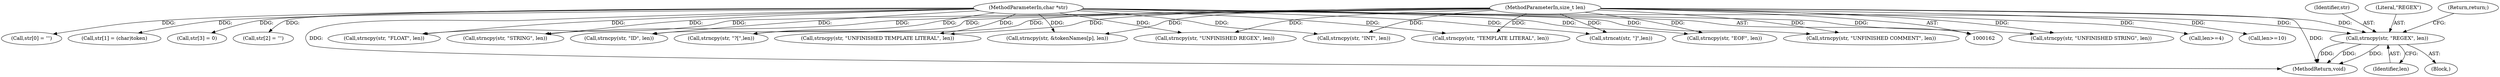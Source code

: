 digraph "0_Espruino_0a7619875bf79877907205f6bee08465b89ff10b_0@pointer" {
"1000255" [label="(Call,strncpy(str, \"REGEX\", len))"];
"1000164" [label="(MethodParameterIn,char *str)"];
"1000165" [label="(MethodParameterIn,size_t len)"];
"1000321" [label="(Call,strncpy(str, &tokenNames[p], len))"];
"1000249" [label="(Call,strncpy(str, \"UNFINISHED TEMPLATE LITERAL\", len))"];
"1000180" [label="(Call,str[0] = '\'')"];
"1000333" [label="(Call,strncpy(str, \"?[\",len))"];
"1000205" [label="(Block,)"];
"1000231" [label="(Call,strncpy(str, \"STRING\", len))"];
"1000177" [label="(Call,len>=4)"];
"1000267" [label="(Call,strncpy(str, \"UNFINISHED COMMENT\", len))"];
"1000213" [label="(Call,strncpy(str, \"ID\", len))"];
"1000256" [label="(Identifier,str)"];
"1000258" [label="(Identifier,len)"];
"1000261" [label="(Call,strncpy(str, \"UNFINISHED REGEX\", len))"];
"1000165" [label="(MethodParameterIn,size_t len)"];
"1000243" [label="(Call,strncpy(str, \"TEMPLATE LITERAL\", len))"];
"1000185" [label="(Call,str[1] = (char)token)"];
"1000257" [label="(Literal,\"REGEX\")"];
"1000225" [label="(Call,strncpy(str, \"FLOAT\", len))"];
"1000197" [label="(Call,str[3] = 0)"];
"1000344" [label="(Call,strncat(str, \"]\",len))"];
"1000207" [label="(Call,strncpy(str, \"EOF\", len))"];
"1000192" [label="(Call,str[2] = '\'')"];
"1000330" [label="(Call,len>=10)"];
"1000348" [label="(MethodReturn,void)"];
"1000237" [label="(Call,strncpy(str, \"UNFINISHED STRING\", len))"];
"1000259" [label="(Return,return;)"];
"1000219" [label="(Call,strncpy(str, \"INT\", len))"];
"1000164" [label="(MethodParameterIn,char *str)"];
"1000255" [label="(Call,strncpy(str, \"REGEX\", len))"];
"1000255" -> "1000205"  [label="AST: "];
"1000255" -> "1000258"  [label="CFG: "];
"1000256" -> "1000255"  [label="AST: "];
"1000257" -> "1000255"  [label="AST: "];
"1000258" -> "1000255"  [label="AST: "];
"1000259" -> "1000255"  [label="CFG: "];
"1000255" -> "1000348"  [label="DDG: "];
"1000255" -> "1000348"  [label="DDG: "];
"1000255" -> "1000348"  [label="DDG: "];
"1000164" -> "1000255"  [label="DDG: "];
"1000165" -> "1000255"  [label="DDG: "];
"1000164" -> "1000162"  [label="AST: "];
"1000164" -> "1000348"  [label="DDG: "];
"1000164" -> "1000180"  [label="DDG: "];
"1000164" -> "1000185"  [label="DDG: "];
"1000164" -> "1000192"  [label="DDG: "];
"1000164" -> "1000197"  [label="DDG: "];
"1000164" -> "1000207"  [label="DDG: "];
"1000164" -> "1000213"  [label="DDG: "];
"1000164" -> "1000219"  [label="DDG: "];
"1000164" -> "1000225"  [label="DDG: "];
"1000164" -> "1000231"  [label="DDG: "];
"1000164" -> "1000237"  [label="DDG: "];
"1000164" -> "1000243"  [label="DDG: "];
"1000164" -> "1000249"  [label="DDG: "];
"1000164" -> "1000261"  [label="DDG: "];
"1000164" -> "1000267"  [label="DDG: "];
"1000164" -> "1000321"  [label="DDG: "];
"1000164" -> "1000333"  [label="DDG: "];
"1000164" -> "1000344"  [label="DDG: "];
"1000165" -> "1000162"  [label="AST: "];
"1000165" -> "1000348"  [label="DDG: "];
"1000165" -> "1000177"  [label="DDG: "];
"1000165" -> "1000207"  [label="DDG: "];
"1000165" -> "1000213"  [label="DDG: "];
"1000165" -> "1000219"  [label="DDG: "];
"1000165" -> "1000225"  [label="DDG: "];
"1000165" -> "1000231"  [label="DDG: "];
"1000165" -> "1000237"  [label="DDG: "];
"1000165" -> "1000243"  [label="DDG: "];
"1000165" -> "1000249"  [label="DDG: "];
"1000165" -> "1000261"  [label="DDG: "];
"1000165" -> "1000267"  [label="DDG: "];
"1000165" -> "1000321"  [label="DDG: "];
"1000165" -> "1000330"  [label="DDG: "];
"1000165" -> "1000333"  [label="DDG: "];
"1000165" -> "1000344"  [label="DDG: "];
}
